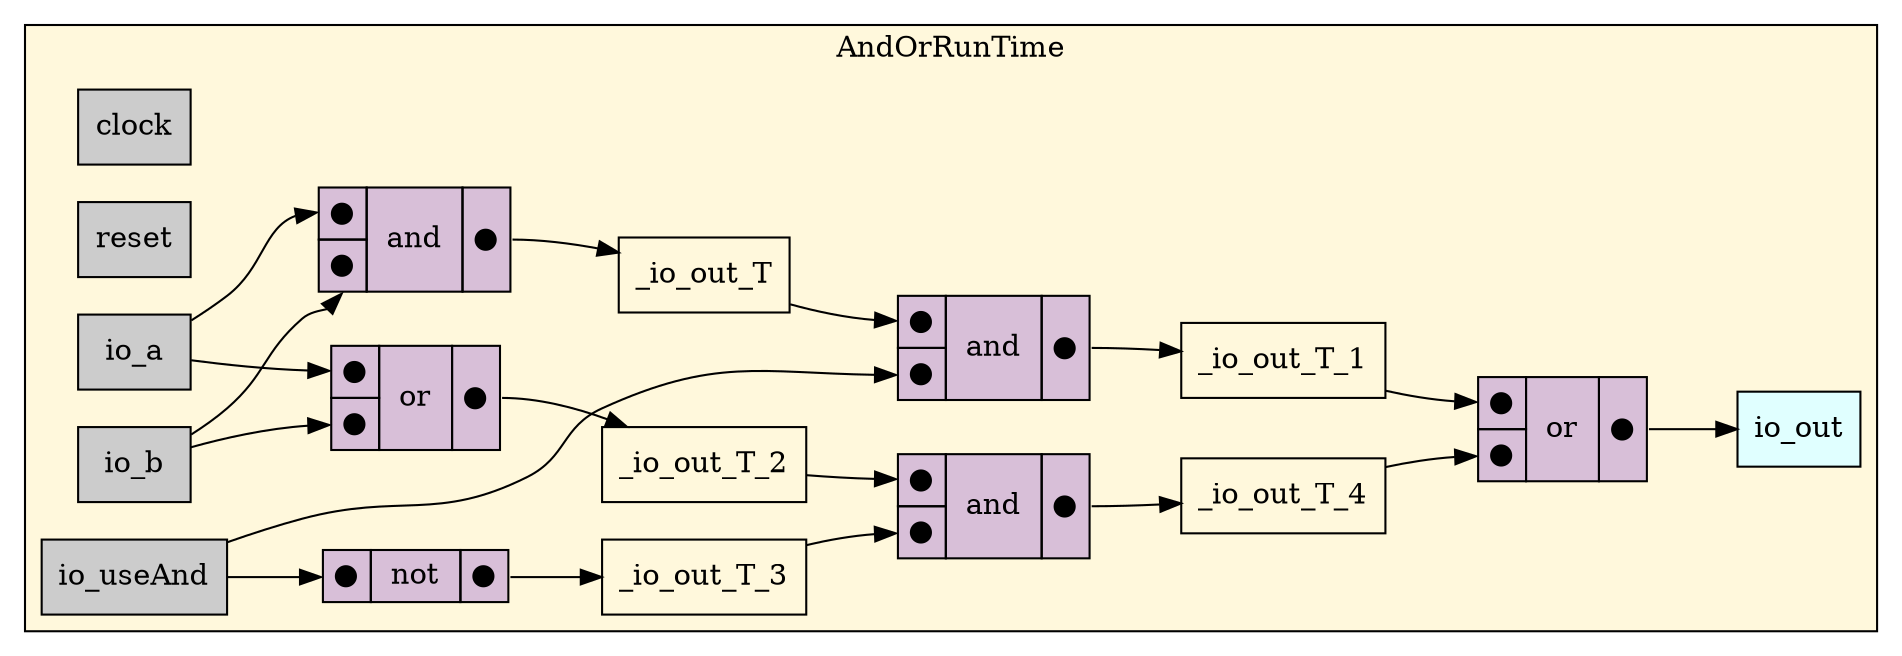 digraph AndOrRunTime {
stylesheet = "styles.css"
rankdir="LR" 

subgraph cluster_AndOrRunTime {
  label="AndOrRunTime"
  URL=""
  bgcolor="#FFF8DC"
  cluster_AndOrRunTime_clock [shape = "rectangle" style="filled" fillcolor="#CCCCCC" label="clock" rank="0"]
     
cluster_AndOrRunTime_reset [shape = "rectangle" style="filled" fillcolor="#CCCCCC" label="reset" rank="0"]
     
cluster_AndOrRunTime_io_a [shape = "rectangle" style="filled" fillcolor="#CCCCCC" label="io_a" rank="0"]
     
cluster_AndOrRunTime_io_b [shape = "rectangle" style="filled" fillcolor="#CCCCCC" label="io_b" rank="0"]
     
cluster_AndOrRunTime_io_useAnd [shape = "rectangle" style="filled" fillcolor="#CCCCCC" label="io_useAnd" rank="0"]
     
cluster_AndOrRunTime_io_out [shape = "rectangle" style="filled" fillcolor="#E0FFFF" label="io_out" rank="1000"]
     
cluster_AndOrRunTime__io_out_T [label = "_io_out_T" shape="rectangle"]; 

op_and_6 [shape = "plaintext" label=<
<TABLE BORDER="0" CELLBORDER="1" CELLSPACING="0" CELLPADDING="4" BGCOLOR="#D8BFD8">
  <TR>
    <TD PORT="in1">&#x25cf;</TD>
    <TD ROWSPAN="2" > and </TD>
    <TD ROWSPAN="2" PORT="out">&#x25cf;</TD>
  </TR>
  <TR>
    <TD PORT="in2">&#x25cf;</TD>
  </TR>
</TABLE>>];
       
cluster_AndOrRunTime__io_out_T_1 [label = "_io_out_T_1" shape="rectangle"]; 

op_and_7 [shape = "plaintext" label=<
<TABLE BORDER="0" CELLBORDER="1" CELLSPACING="0" CELLPADDING="4" BGCOLOR="#D8BFD8">
  <TR>
    <TD PORT="in1">&#x25cf;</TD>
    <TD ROWSPAN="2" > and </TD>
    <TD ROWSPAN="2" PORT="out">&#x25cf;</TD>
  </TR>
  <TR>
    <TD PORT="in2">&#x25cf;</TD>
  </TR>
</TABLE>>];
       
cluster_AndOrRunTime__io_out_T_2 [label = "_io_out_T_2" shape="rectangle"]; 

op_or_8 [shape = "plaintext" label=<
<TABLE BORDER="0" CELLBORDER="1" CELLSPACING="0" CELLPADDING="4" BGCOLOR="#D8BFD8">
  <TR>
    <TD PORT="in1">&#x25cf;</TD>
    <TD ROWSPAN="2" > or </TD>
    <TD ROWSPAN="2" PORT="out">&#x25cf;</TD>
  </TR>
  <TR>
    <TD PORT="in2">&#x25cf;</TD>
  </TR>
</TABLE>>];
       
cluster_AndOrRunTime__io_out_T_3 [label = "_io_out_T_3" shape="rectangle"]; 

op_not_9 [shape = "plaintext" label=<
<TABLE BORDER="0" CELLBORDER="1" CELLSPACING="0" CELLPADDING="4" BGCOLOR="#D8BFD8">
  <TR>
    <TD PORT="in1">&#x25cf;</TD>
    <TD > not </TD>
    <TD PORT="out">&#x25cf;</TD>
  </TR>
</TABLE>>];
       
cluster_AndOrRunTime__io_out_T_4 [label = "_io_out_T_4" shape="rectangle"]; 

op_and_10 [shape = "plaintext" label=<
<TABLE BORDER="0" CELLBORDER="1" CELLSPACING="0" CELLPADDING="4" BGCOLOR="#D8BFD8">
  <TR>
    <TD PORT="in1">&#x25cf;</TD>
    <TD ROWSPAN="2" > and </TD>
    <TD ROWSPAN="2" PORT="out">&#x25cf;</TD>
  </TR>
  <TR>
    <TD PORT="in2">&#x25cf;</TD>
  </TR>
</TABLE>>];
       

op_or_11 [shape = "plaintext" label=<
<TABLE BORDER="0" CELLBORDER="1" CELLSPACING="0" CELLPADDING="4" BGCOLOR="#D8BFD8">
  <TR>
    <TD PORT="in1">&#x25cf;</TD>
    <TD ROWSPAN="2" > or </TD>
    <TD ROWSPAN="2" PORT="out">&#x25cf;</TD>
  </TR>
  <TR>
    <TD PORT="in2">&#x25cf;</TD>
  </TR>
</TABLE>>];
       

  cluster_AndOrRunTime_io_b -> op_and_6:in2
  cluster_AndOrRunTime_io_a -> op_and_6:in1
  cluster_AndOrRunTime_io_a -> op_or_8:in1
  cluster_AndOrRunTime_io_b -> op_or_8:in2
  op_and_6:out -> cluster_AndOrRunTime__io_out_T
  op_and_7:out -> cluster_AndOrRunTime__io_out_T_1
  cluster_AndOrRunTime_io_useAnd -> op_not_9:in1
  op_not_9:out -> cluster_AndOrRunTime__io_out_T_3
  cluster_AndOrRunTime__io_out_T -> op_and_7:in1
  op_or_8:out -> cluster_AndOrRunTime__io_out_T_2
  cluster_AndOrRunTime__io_out_T_4 -> op_or_11:in2
  cluster_AndOrRunTime__io_out_T_2 -> op_and_10:in1
  cluster_AndOrRunTime__io_out_T_1 -> op_or_11:in1
  op_and_10:out -> cluster_AndOrRunTime__io_out_T_4
  op_or_11:out -> cluster_AndOrRunTime_io_out
  cluster_AndOrRunTime_io_useAnd -> op_and_7:in2
  cluster_AndOrRunTime__io_out_T_3 -> op_and_10:in2
  
  
}
     
}
